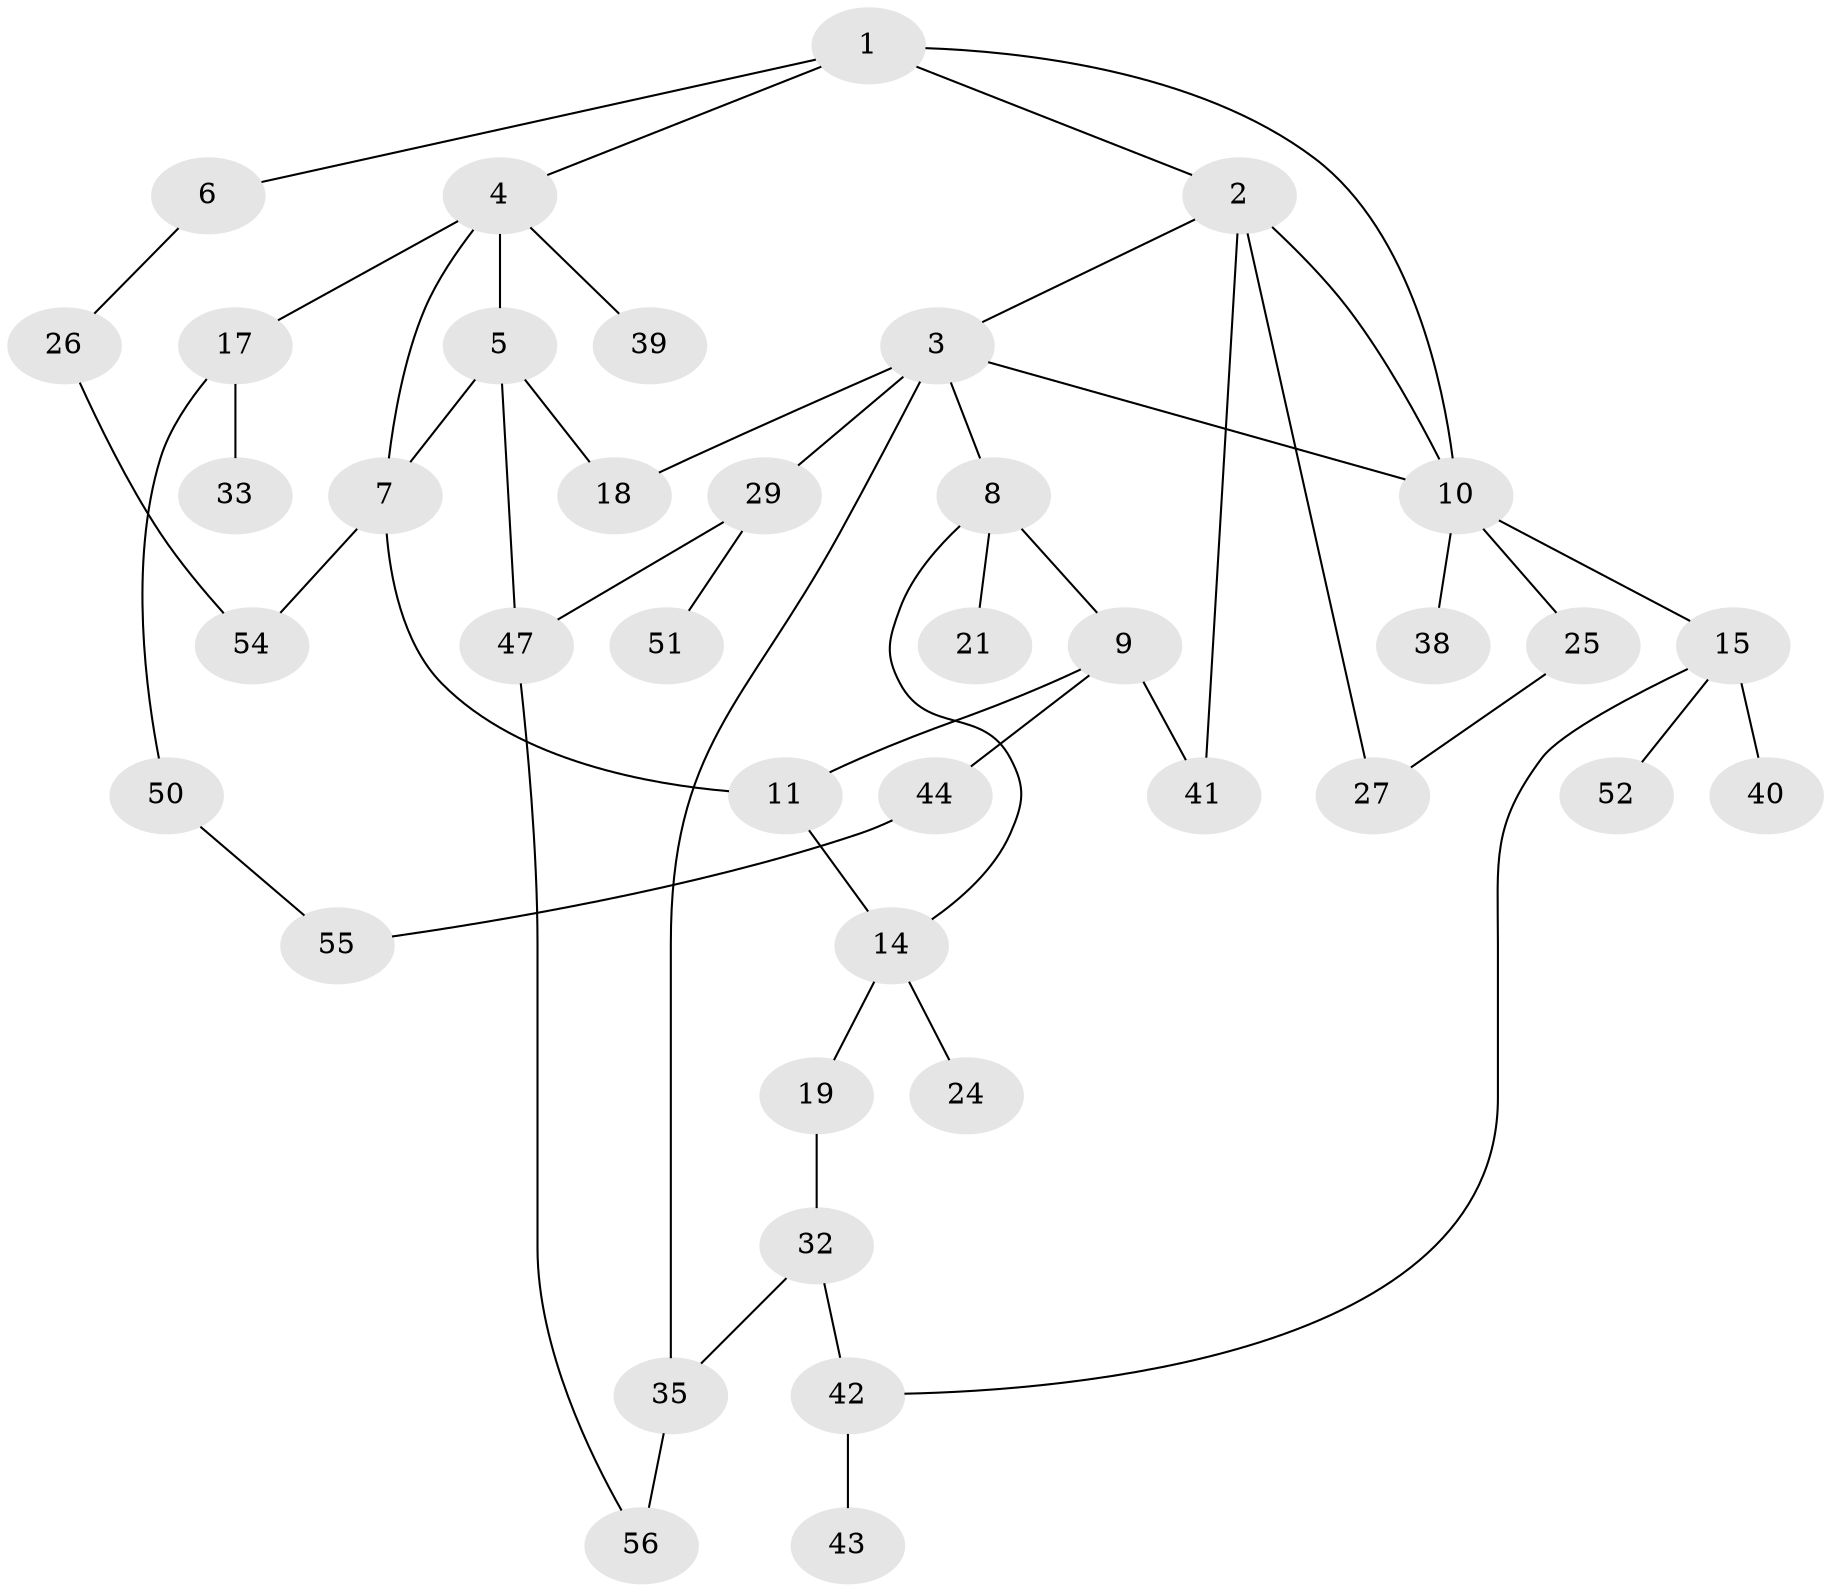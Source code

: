 // Generated by graph-tools (version 1.1) at 2025/23/03/03/25 07:23:31]
// undirected, 39 vertices, 52 edges
graph export_dot {
graph [start="1"]
  node [color=gray90,style=filled];
  1 [super="+28"];
  2 [super="+31"];
  3;
  4 [super="+13"];
  5 [super="+12"];
  6;
  7 [super="+20"];
  8 [super="+34"];
  9 [super="+30"];
  10 [super="+37"];
  11 [super="+53"];
  14 [super="+16"];
  15 [super="+22"];
  17;
  18 [super="+23"];
  19;
  21;
  24 [super="+46"];
  25;
  26;
  27;
  29 [super="+45"];
  32 [super="+36"];
  33;
  35;
  38 [super="+49"];
  39 [super="+48"];
  40;
  41;
  42;
  43;
  44;
  47;
  50;
  51;
  52;
  54;
  55;
  56 [super="+57"];
  1 -- 2;
  1 -- 4;
  1 -- 6;
  1 -- 10;
  2 -- 3;
  2 -- 41;
  2 -- 27;
  2 -- 10;
  3 -- 8;
  3 -- 10;
  3 -- 18;
  3 -- 29;
  3 -- 35;
  4 -- 5;
  4 -- 7;
  4 -- 39;
  4 -- 17;
  5 -- 47;
  5 -- 18;
  5 -- 7;
  6 -- 26;
  7 -- 11;
  7 -- 54;
  8 -- 9;
  8 -- 14;
  8 -- 21;
  9 -- 11;
  9 -- 44;
  9 -- 41;
  10 -- 15;
  10 -- 25;
  10 -- 38;
  11 -- 14;
  14 -- 24;
  14 -- 19;
  15 -- 40;
  15 -- 42;
  15 -- 52;
  17 -- 33;
  17 -- 50;
  19 -- 32;
  25 -- 27;
  26 -- 54;
  29 -- 51;
  29 -- 47;
  32 -- 35;
  32 -- 42;
  35 -- 56;
  42 -- 43;
  44 -- 55;
  47 -- 56;
  50 -- 55;
}
